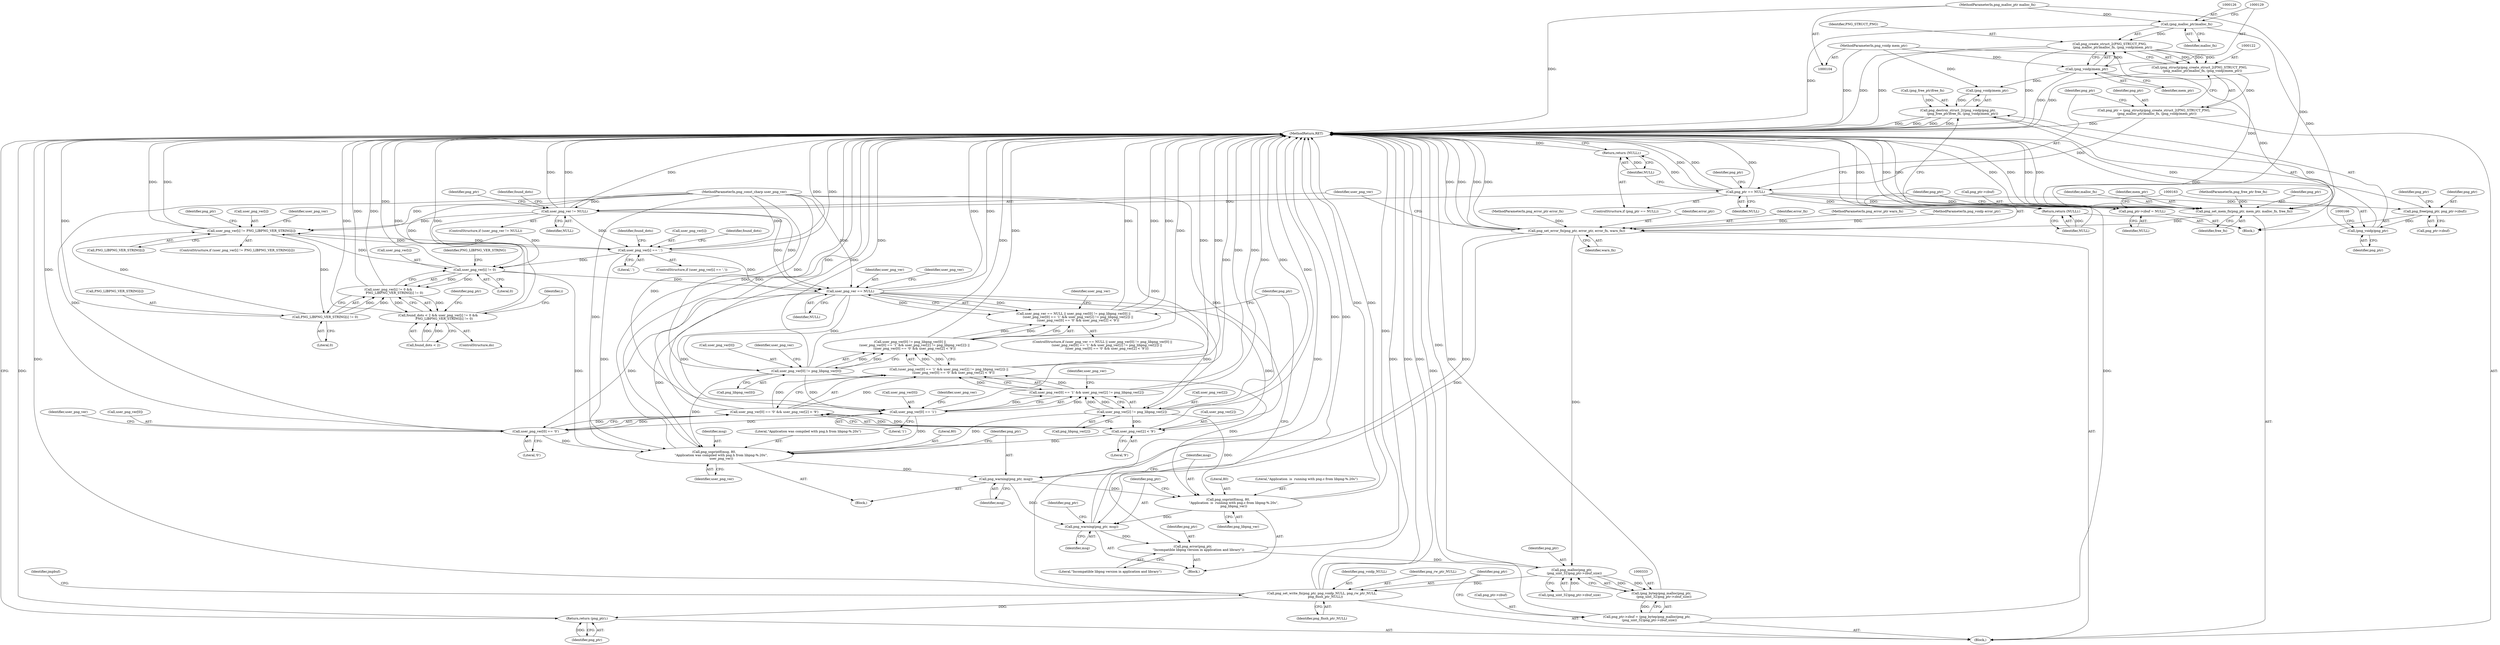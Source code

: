 digraph "0_Chrome_7f3d85b096f66870a15b37c2f40b219b2e292693_24@API" {
"1000123" [label="(Call,png_create_struct_2(PNG_STRUCT_PNG,\n      (png_malloc_ptr)malloc_fn, (png_voidp)mem_ptr))"];
"1000125" [label="(Call,(png_malloc_ptr)malloc_fn)"];
"1000110" [label="(MethodParameterIn,png_malloc_ptr malloc_fn)"];
"1000128" [label="(Call,(png_voidp)mem_ptr)"];
"1000109" [label="(MethodParameterIn,png_voidp mem_ptr)"];
"1000121" [label="(Call,(png_structp)png_create_struct_2(PNG_STRUCT_PNG,\n      (png_malloc_ptr)malloc_fn, (png_voidp)mem_ptr))"];
"1000119" [label="(Call,png_ptr = (png_structp)png_create_struct_2(PNG_STRUCT_PNG,\n      (png_malloc_ptr)malloc_fn, (png_voidp)mem_ptr))"];
"1000132" [label="(Call,png_ptr == NULL)"];
"1000135" [label="(Return,return (NULL);)"];
"1000151" [label="(Call,png_free(png_ptr, png_ptr->zbuf))"];
"1000162" [label="(Call,(png_voidp)png_ptr)"];
"1000161" [label="(Call,png_destroy_struct_2((png_voidp)png_ptr,\n         (png_free_ptr)free_fn, (png_voidp)mem_ptr))"];
"1000156" [label="(Call,png_ptr->zbuf = NULL)"];
"1000171" [label="(Return,return (NULL);)"];
"1000180" [label="(Call,png_set_mem_fn(png_ptr, mem_ptr, malloc_fn, free_fn))"];
"1000185" [label="(Call,png_set_error_fn(png_ptr, error_ptr, error_fn, warn_fn))"];
"1000304" [label="(Call,png_warning(png_ptr, msg))"];
"1000307" [label="(Call,png_snprintf(msg, 80,\n           \"Application  is  running with png.c from libpng-%.20s\",\n           png_libpng_ver))"];
"1000312" [label="(Call,png_warning(png_ptr, msg))"];
"1000320" [label="(Call,png_error(png_ptr,\n           \"Incompatible libpng version in application and library\"))"];
"1000334" [label="(Call,png_malloc(png_ptr,\n     (png_uint_32)png_ptr->zbuf_size))"];
"1000332" [label="(Call,(png_bytep)png_malloc(png_ptr,\n     (png_uint_32)png_ptr->zbuf_size))"];
"1000328" [label="(Call,png_ptr->zbuf = (png_bytep)png_malloc(png_ptr,\n     (png_uint_32)png_ptr->zbuf_size))"];
"1000341" [label="(Call,png_set_write_fn(png_ptr, png_voidp_NULL, png_rw_ptr_NULL,\n       png_flush_ptr_NULL))"];
"1000357" [label="(Return,return (png_ptr);)"];
"1000191" [label="(Call,user_png_ver != NULL)"];
"1000208" [label="(Call,user_png_ver[i] != PNG_LIBPNG_VER_STRING[i])"];
"1000221" [label="(Call,user_png_ver[i] == '.')"];
"1000233" [label="(Call,user_png_ver[i] != 0)"];
"1000232" [label="(Call,user_png_ver[i] != 0 &&\n            PNG_LIBPNG_VER_STRING[i] != 0)"];
"1000228" [label="(Call,found_dots < 2 && user_png_ver[i] != 0 &&\n            PNG_LIBPNG_VER_STRING[i] != 0)"];
"1000258" [label="(Call,user_png_ver == NULL)"];
"1000257" [label="(Call,user_png_ver == NULL || user_png_ver[0] != png_libpng_ver[0] ||\n         (user_png_ver[0] == '1' && user_png_ver[2] != png_libpng_ver[2]) ||\n         (user_png_ver[0] == '0' && user_png_ver[2] < '9'))"];
"1000262" [label="(Call,user_png_ver[0] != png_libpng_ver[0])"];
"1000261" [label="(Call,user_png_ver[0] != png_libpng_ver[0] ||\n         (user_png_ver[0] == '1' && user_png_ver[2] != png_libpng_ver[2]) ||\n         (user_png_ver[0] == '0' && user_png_ver[2] < '9'))"];
"1000271" [label="(Call,user_png_ver[0] == '1')"];
"1000270" [label="(Call,user_png_ver[0] == '1' && user_png_ver[2] != png_libpng_ver[2])"];
"1000269" [label="(Call,(user_png_ver[0] == '1' && user_png_ver[2] != png_libpng_ver[2]) ||\n         (user_png_ver[0] == '0' && user_png_ver[2] < '9'))"];
"1000284" [label="(Call,user_png_ver[0] == '0')"];
"1000283" [label="(Call,user_png_ver[0] == '0' && user_png_ver[2] < '9')"];
"1000299" [label="(Call,png_snprintf(msg, 80,\n              \"Application was compiled with png.h from libpng-%.20s\",\n              user_png_ver))"];
"1000276" [label="(Call,user_png_ver[2] != png_libpng_ver[2])"];
"1000289" [label="(Call,user_png_ver[2] < '9')"];
"1000238" [label="(Call,PNG_LIBPNG_VER_STRING[i] != 0)"];
"1000135" [label="(Return,return (NULL);)"];
"1000263" [label="(Call,user_png_ver[0])"];
"1000150" [label="(Block,)"];
"1000357" [label="(Return,return (png_ptr);)"];
"1000156" [label="(Call,png_ptr->zbuf = NULL)"];
"1000191" [label="(Call,user_png_ver != NULL)"];
"1000272" [label="(Call,user_png_ver[0])"];
"1000161" [label="(Call,png_destroy_struct_2((png_voidp)png_ptr,\n         (png_free_ptr)free_fn, (png_voidp)mem_ptr))"];
"1000257" [label="(Call,user_png_ver == NULL || user_png_ver[0] != png_libpng_ver[0] ||\n         (user_png_ver[0] == '1' && user_png_ver[2] != png_libpng_ver[2]) ||\n         (user_png_ver[0] == '0' && user_png_ver[2] < '9'))"];
"1000320" [label="(Call,png_error(png_ptr,\n           \"Incompatible libpng version in application and library\"))"];
"1000303" [label="(Identifier,user_png_ver)"];
"1000280" [label="(Call,png_libpng_ver[2])"];
"1000232" [label="(Call,user_png_ver[i] != 0 &&\n            PNG_LIBPNG_VER_STRING[i] != 0)"];
"1000266" [label="(Call,png_libpng_ver[0])"];
"1000297" [label="(Identifier,user_png_ver)"];
"1000192" [label="(Identifier,user_png_ver)"];
"1000125" [label="(Call,(png_malloc_ptr)malloc_fn)"];
"1000107" [label="(MethodParameterIn,png_error_ptr error_fn)"];
"1000229" [label="(Call,found_dots < 2)"];
"1000291" [label="(Identifier,user_png_ver)"];
"1000165" [label="(Call,(png_free_ptr)free_fn)"];
"1000275" [label="(Literal,'1')"];
"1000345" [label="(Identifier,png_flush_ptr_NULL)"];
"1000134" [label="(Identifier,NULL)"];
"1000304" [label="(Call,png_warning(png_ptr, msg))"];
"1000239" [label="(Call,PNG_LIBPNG_VER_STRING[i])"];
"1000312" [label="(Call,png_warning(png_ptr, msg))"];
"1000230" [label="(Identifier,found_dots)"];
"1000270" [label="(Call,user_png_ver[0] == '1' && user_png_ver[2] != png_libpng_ver[2])"];
"1000278" [label="(Identifier,user_png_ver)"];
"1000172" [label="(Identifier,NULL)"];
"1000222" [label="(Call,user_png_ver[i])"];
"1000344" [label="(Identifier,png_rw_ptr_NULL)"];
"1000186" [label="(Identifier,png_ptr)"];
"1000183" [label="(Identifier,malloc_fn)"];
"1000212" [label="(Call,PNG_LIBPNG_VER_STRING[i])"];
"1000228" [label="(Call,found_dots < 2 && user_png_ver[i] != 0 &&\n            PNG_LIBPNG_VER_STRING[i] != 0)"];
"1000306" [label="(Identifier,msg)"];
"1000123" [label="(Call,png_create_struct_2(PNG_STRUCT_PNG,\n      (png_malloc_ptr)malloc_fn, (png_voidp)mem_ptr))"];
"1000293" [label="(Literal,'9')"];
"1000185" [label="(Call,png_set_error_fn(png_ptr, error_ptr, error_fn, warn_fn))"];
"1000300" [label="(Identifier,msg)"];
"1000288" [label="(Literal,'0')"];
"1000261" [label="(Call,user_png_ver[0] != png_libpng_ver[0] ||\n         (user_png_ver[0] == '1' && user_png_ver[2] != png_libpng_ver[2]) ||\n         (user_png_ver[0] == '0' && user_png_ver[2] < '9'))"];
"1000127" [label="(Identifier,malloc_fn)"];
"1000132" [label="(Call,png_ptr == NULL)"];
"1000294" [label="(Block,)"];
"1000328" [label="(Call,png_ptr->zbuf = (png_bytep)png_malloc(png_ptr,\n     (png_uint_32)png_ptr->zbuf_size))"];
"1000277" [label="(Call,user_png_ver[2])"];
"1000286" [label="(Identifier,user_png_ver)"];
"1000203" [label="(ControlStructure,do)"];
"1000309" [label="(Literal,80)"];
"1000283" [label="(Call,user_png_ver[0] == '0' && user_png_ver[2] < '9')"];
"1000299" [label="(Call,png_snprintf(msg, 80,\n              \"Application was compiled with png.h from libpng-%.20s\",\n              user_png_ver))"];
"1000329" [label="(Call,png_ptr->zbuf)"];
"1000290" [label="(Call,user_png_ver[2])"];
"1000131" [label="(ControlStructure,if (png_ptr == NULL))"];
"1000260" [label="(Identifier,NULL)"];
"1000164" [label="(Identifier,png_ptr)"];
"1000184" [label="(Identifier,free_fn)"];
"1000307" [label="(Call,png_snprintf(msg, 80,\n           \"Application  is  running with png.c from libpng-%.20s\",\n           png_libpng_ver))"];
"1000190" [label="(ControlStructure,if (user_png_ver != NULL))"];
"1000182" [label="(Identifier,mem_ptr)"];
"1000359" [label="(MethodReturn,RET)"];
"1000233" [label="(Call,user_png_ver[i] != 0)"];
"1000284" [label="(Call,user_png_ver[0] == '0')"];
"1000343" [label="(Identifier,png_voidp_NULL)"];
"1000313" [label="(Identifier,png_ptr)"];
"1000151" [label="(Call,png_free(png_ptr, png_ptr->zbuf))"];
"1000259" [label="(Identifier,user_png_ver)"];
"1000139" [label="(Identifier,png_ptr)"];
"1000221" [label="(Call,user_png_ver[i] == '.')"];
"1000207" [label="(ControlStructure,if (user_png_ver[i] != PNG_LIBPNG_VER_STRING[i]))"];
"1000332" [label="(Call,(png_bytep)png_malloc(png_ptr,\n     (png_uint_32)png_ptr->zbuf_size))"];
"1000237" [label="(Literal,0)"];
"1000298" [label="(Block,)"];
"1000342" [label="(Identifier,png_ptr)"];
"1000160" [label="(Identifier,NULL)"];
"1000217" [label="(Identifier,png_ptr)"];
"1000119" [label="(Call,png_ptr = (png_structp)png_create_struct_2(PNG_STRUCT_PNG,\n      (png_malloc_ptr)malloc_fn, (png_voidp)mem_ptr))"];
"1000240" [label="(Identifier,PNG_LIBPNG_VER_STRING)"];
"1000157" [label="(Call,png_ptr->zbuf)"];
"1000128" [label="(Call,(png_voidp)mem_ptr)"];
"1000158" [label="(Identifier,png_ptr)"];
"1000302" [label="(Literal,\"Application was compiled with png.h from libpng-%.20s\")"];
"1000111" [label="(MethodParameterIn,png_free_ptr free_fn)"];
"1000311" [label="(Identifier,png_libpng_ver)"];
"1000187" [label="(Identifier,error_ptr)"];
"1000225" [label="(Literal,'.')"];
"1000317" [label="(Identifier,png_ptr)"];
"1000130" [label="(Identifier,mem_ptr)"];
"1000189" [label="(Identifier,warn_fn)"];
"1000109" [label="(MethodParameterIn,png_voidp mem_ptr)"];
"1000136" [label="(Identifier,NULL)"];
"1000209" [label="(Call,user_png_ver[i])"];
"1000256" [label="(ControlStructure,if (user_png_ver == NULL || user_png_ver[0] != png_libpng_ver[0] ||\n         (user_png_ver[0] == '1' && user_png_ver[2] != png_libpng_ver[2]) ||\n         (user_png_ver[0] == '0' && user_png_ver[2] < '9')))"];
"1000168" [label="(Call,(png_voidp)mem_ptr)"];
"1000188" [label="(Identifier,error_fn)"];
"1000358" [label="(Identifier,png_ptr)"];
"1000181" [label="(Identifier,png_ptr)"];
"1000314" [label="(Identifier,msg)"];
"1000264" [label="(Identifier,user_png_ver)"];
"1000348" [label="(Identifier,jmpbuf)"];
"1000322" [label="(Literal,\"Incompatible libpng version in application and library\")"];
"1000206" [label="(Identifier,i)"];
"1000121" [label="(Call,(png_structp)png_create_struct_2(PNG_STRUCT_PNG,\n      (png_malloc_ptr)malloc_fn, (png_voidp)mem_ptr))"];
"1000310" [label="(Literal,\"Application  is  running with png.c from libpng-%.20s\")"];
"1000110" [label="(MethodParameterIn,png_malloc_ptr malloc_fn)"];
"1000112" [label="(Block,)"];
"1000220" [label="(ControlStructure,if (user_png_ver[i] == '.'))"];
"1000153" [label="(Call,png_ptr->zbuf)"];
"1000325" [label="(Identifier,png_ptr)"];
"1000180" [label="(Call,png_set_mem_fn(png_ptr, mem_ptr, malloc_fn, free_fn))"];
"1000223" [label="(Identifier,user_png_ver)"];
"1000120" [label="(Identifier,png_ptr)"];
"1000234" [label="(Call,user_png_ver[i])"];
"1000124" [label="(Identifier,PNG_STRUCT_PNG)"];
"1000246" [label="(Identifier,png_ptr)"];
"1000197" [label="(Identifier,found_dots)"];
"1000269" [label="(Call,(user_png_ver[0] == '1' && user_png_ver[2] != png_libpng_ver[2]) ||\n         (user_png_ver[0] == '0' && user_png_ver[2] < '9'))"];
"1000273" [label="(Identifier,user_png_ver)"];
"1000162" [label="(Call,(png_voidp)png_ptr)"];
"1000108" [label="(MethodParameterIn,png_error_ptr warn_fn)"];
"1000271" [label="(Call,user_png_ver[0] == '1')"];
"1000334" [label="(Call,png_malloc(png_ptr,\n     (png_uint_32)png_ptr->zbuf_size))"];
"1000242" [label="(Literal,0)"];
"1000262" [label="(Call,user_png_ver[0] != png_libpng_ver[0])"];
"1000258" [label="(Call,user_png_ver == NULL)"];
"1000133" [label="(Identifier,png_ptr)"];
"1000305" [label="(Identifier,png_ptr)"];
"1000289" [label="(Call,user_png_ver[2] < '9')"];
"1000341" [label="(Call,png_set_write_fn(png_ptr, png_voidp_NULL, png_rw_ptr_NULL,\n       png_flush_ptr_NULL))"];
"1000301" [label="(Literal,80)"];
"1000208" [label="(Call,user_png_ver[i] != PNG_LIBPNG_VER_STRING[i])"];
"1000238" [label="(Call,PNG_LIBPNG_VER_STRING[i] != 0)"];
"1000308" [label="(Identifier,msg)"];
"1000335" [label="(Identifier,png_ptr)"];
"1000227" [label="(Identifier,found_dots)"];
"1000193" [label="(Identifier,NULL)"];
"1000105" [label="(MethodParameterIn,png_const_charp user_png_ver)"];
"1000321" [label="(Identifier,png_ptr)"];
"1000152" [label="(Identifier,png_ptr)"];
"1000252" [label="(Identifier,png_ptr)"];
"1000285" [label="(Call,user_png_ver[0])"];
"1000336" [label="(Call,(png_uint_32)png_ptr->zbuf_size)"];
"1000106" [label="(MethodParameterIn,png_voidp error_ptr)"];
"1000276" [label="(Call,user_png_ver[2] != png_libpng_ver[2])"];
"1000171" [label="(Return,return (NULL);)"];
"1000123" -> "1000121"  [label="AST: "];
"1000123" -> "1000128"  [label="CFG: "];
"1000124" -> "1000123"  [label="AST: "];
"1000125" -> "1000123"  [label="AST: "];
"1000128" -> "1000123"  [label="AST: "];
"1000121" -> "1000123"  [label="CFG: "];
"1000123" -> "1000359"  [label="DDG: "];
"1000123" -> "1000359"  [label="DDG: "];
"1000123" -> "1000359"  [label="DDG: "];
"1000123" -> "1000121"  [label="DDG: "];
"1000123" -> "1000121"  [label="DDG: "];
"1000123" -> "1000121"  [label="DDG: "];
"1000125" -> "1000123"  [label="DDG: "];
"1000128" -> "1000123"  [label="DDG: "];
"1000125" -> "1000127"  [label="CFG: "];
"1000126" -> "1000125"  [label="AST: "];
"1000127" -> "1000125"  [label="AST: "];
"1000129" -> "1000125"  [label="CFG: "];
"1000125" -> "1000359"  [label="DDG: "];
"1000110" -> "1000125"  [label="DDG: "];
"1000125" -> "1000180"  [label="DDG: "];
"1000110" -> "1000104"  [label="AST: "];
"1000110" -> "1000359"  [label="DDG: "];
"1000110" -> "1000180"  [label="DDG: "];
"1000128" -> "1000130"  [label="CFG: "];
"1000129" -> "1000128"  [label="AST: "];
"1000130" -> "1000128"  [label="AST: "];
"1000128" -> "1000359"  [label="DDG: "];
"1000109" -> "1000128"  [label="DDG: "];
"1000128" -> "1000168"  [label="DDG: "];
"1000128" -> "1000180"  [label="DDG: "];
"1000109" -> "1000104"  [label="AST: "];
"1000109" -> "1000359"  [label="DDG: "];
"1000109" -> "1000168"  [label="DDG: "];
"1000109" -> "1000180"  [label="DDG: "];
"1000121" -> "1000119"  [label="AST: "];
"1000122" -> "1000121"  [label="AST: "];
"1000119" -> "1000121"  [label="CFG: "];
"1000121" -> "1000359"  [label="DDG: "];
"1000121" -> "1000119"  [label="DDG: "];
"1000119" -> "1000112"  [label="AST: "];
"1000120" -> "1000119"  [label="AST: "];
"1000133" -> "1000119"  [label="CFG: "];
"1000119" -> "1000359"  [label="DDG: "];
"1000119" -> "1000132"  [label="DDG: "];
"1000132" -> "1000131"  [label="AST: "];
"1000132" -> "1000134"  [label="CFG: "];
"1000133" -> "1000132"  [label="AST: "];
"1000134" -> "1000132"  [label="AST: "];
"1000136" -> "1000132"  [label="CFG: "];
"1000139" -> "1000132"  [label="CFG: "];
"1000132" -> "1000359"  [label="DDG: "];
"1000132" -> "1000359"  [label="DDG: "];
"1000132" -> "1000359"  [label="DDG: "];
"1000132" -> "1000135"  [label="DDG: "];
"1000132" -> "1000151"  [label="DDG: "];
"1000132" -> "1000156"  [label="DDG: "];
"1000132" -> "1000171"  [label="DDG: "];
"1000132" -> "1000180"  [label="DDG: "];
"1000132" -> "1000191"  [label="DDG: "];
"1000135" -> "1000131"  [label="AST: "];
"1000135" -> "1000136"  [label="CFG: "];
"1000136" -> "1000135"  [label="AST: "];
"1000359" -> "1000135"  [label="CFG: "];
"1000135" -> "1000359"  [label="DDG: "];
"1000136" -> "1000135"  [label="DDG: "];
"1000151" -> "1000150"  [label="AST: "];
"1000151" -> "1000153"  [label="CFG: "];
"1000152" -> "1000151"  [label="AST: "];
"1000153" -> "1000151"  [label="AST: "];
"1000158" -> "1000151"  [label="CFG: "];
"1000151" -> "1000359"  [label="DDG: "];
"1000151" -> "1000162"  [label="DDG: "];
"1000162" -> "1000161"  [label="AST: "];
"1000162" -> "1000164"  [label="CFG: "];
"1000163" -> "1000162"  [label="AST: "];
"1000164" -> "1000162"  [label="AST: "];
"1000166" -> "1000162"  [label="CFG: "];
"1000162" -> "1000359"  [label="DDG: "];
"1000162" -> "1000161"  [label="DDG: "];
"1000161" -> "1000150"  [label="AST: "];
"1000161" -> "1000168"  [label="CFG: "];
"1000165" -> "1000161"  [label="AST: "];
"1000168" -> "1000161"  [label="AST: "];
"1000172" -> "1000161"  [label="CFG: "];
"1000161" -> "1000359"  [label="DDG: "];
"1000161" -> "1000359"  [label="DDG: "];
"1000161" -> "1000359"  [label="DDG: "];
"1000161" -> "1000359"  [label="DDG: "];
"1000165" -> "1000161"  [label="DDG: "];
"1000168" -> "1000161"  [label="DDG: "];
"1000156" -> "1000150"  [label="AST: "];
"1000156" -> "1000160"  [label="CFG: "];
"1000157" -> "1000156"  [label="AST: "];
"1000160" -> "1000156"  [label="AST: "];
"1000163" -> "1000156"  [label="CFG: "];
"1000156" -> "1000359"  [label="DDG: "];
"1000156" -> "1000359"  [label="DDG: "];
"1000171" -> "1000150"  [label="AST: "];
"1000171" -> "1000172"  [label="CFG: "];
"1000172" -> "1000171"  [label="AST: "];
"1000359" -> "1000171"  [label="CFG: "];
"1000171" -> "1000359"  [label="DDG: "];
"1000172" -> "1000171"  [label="DDG: "];
"1000180" -> "1000112"  [label="AST: "];
"1000180" -> "1000184"  [label="CFG: "];
"1000181" -> "1000180"  [label="AST: "];
"1000182" -> "1000180"  [label="AST: "];
"1000183" -> "1000180"  [label="AST: "];
"1000184" -> "1000180"  [label="AST: "];
"1000186" -> "1000180"  [label="CFG: "];
"1000180" -> "1000359"  [label="DDG: "];
"1000180" -> "1000359"  [label="DDG: "];
"1000180" -> "1000359"  [label="DDG: "];
"1000180" -> "1000359"  [label="DDG: "];
"1000111" -> "1000180"  [label="DDG: "];
"1000180" -> "1000185"  [label="DDG: "];
"1000185" -> "1000112"  [label="AST: "];
"1000185" -> "1000189"  [label="CFG: "];
"1000186" -> "1000185"  [label="AST: "];
"1000187" -> "1000185"  [label="AST: "];
"1000188" -> "1000185"  [label="AST: "];
"1000189" -> "1000185"  [label="AST: "];
"1000192" -> "1000185"  [label="CFG: "];
"1000185" -> "1000359"  [label="DDG: "];
"1000185" -> "1000359"  [label="DDG: "];
"1000185" -> "1000359"  [label="DDG: "];
"1000185" -> "1000359"  [label="DDG: "];
"1000106" -> "1000185"  [label="DDG: "];
"1000107" -> "1000185"  [label="DDG: "];
"1000108" -> "1000185"  [label="DDG: "];
"1000185" -> "1000304"  [label="DDG: "];
"1000185" -> "1000312"  [label="DDG: "];
"1000185" -> "1000334"  [label="DDG: "];
"1000304" -> "1000298"  [label="AST: "];
"1000304" -> "1000306"  [label="CFG: "];
"1000305" -> "1000304"  [label="AST: "];
"1000306" -> "1000304"  [label="AST: "];
"1000308" -> "1000304"  [label="CFG: "];
"1000299" -> "1000304"  [label="DDG: "];
"1000304" -> "1000307"  [label="DDG: "];
"1000304" -> "1000312"  [label="DDG: "];
"1000307" -> "1000294"  [label="AST: "];
"1000307" -> "1000311"  [label="CFG: "];
"1000308" -> "1000307"  [label="AST: "];
"1000309" -> "1000307"  [label="AST: "];
"1000310" -> "1000307"  [label="AST: "];
"1000311" -> "1000307"  [label="AST: "];
"1000313" -> "1000307"  [label="CFG: "];
"1000307" -> "1000359"  [label="DDG: "];
"1000307" -> "1000359"  [label="DDG: "];
"1000276" -> "1000307"  [label="DDG: "];
"1000262" -> "1000307"  [label="DDG: "];
"1000307" -> "1000312"  [label="DDG: "];
"1000312" -> "1000294"  [label="AST: "];
"1000312" -> "1000314"  [label="CFG: "];
"1000313" -> "1000312"  [label="AST: "];
"1000314" -> "1000312"  [label="AST: "];
"1000317" -> "1000312"  [label="CFG: "];
"1000312" -> "1000359"  [label="DDG: "];
"1000312" -> "1000359"  [label="DDG: "];
"1000312" -> "1000320"  [label="DDG: "];
"1000320" -> "1000294"  [label="AST: "];
"1000320" -> "1000322"  [label="CFG: "];
"1000321" -> "1000320"  [label="AST: "];
"1000322" -> "1000320"  [label="AST: "];
"1000325" -> "1000320"  [label="CFG: "];
"1000320" -> "1000359"  [label="DDG: "];
"1000320" -> "1000334"  [label="DDG: "];
"1000334" -> "1000332"  [label="AST: "];
"1000334" -> "1000336"  [label="CFG: "];
"1000335" -> "1000334"  [label="AST: "];
"1000336" -> "1000334"  [label="AST: "];
"1000332" -> "1000334"  [label="CFG: "];
"1000334" -> "1000359"  [label="DDG: "];
"1000334" -> "1000332"  [label="DDG: "];
"1000334" -> "1000332"  [label="DDG: "];
"1000336" -> "1000334"  [label="DDG: "];
"1000334" -> "1000341"  [label="DDG: "];
"1000332" -> "1000328"  [label="AST: "];
"1000333" -> "1000332"  [label="AST: "];
"1000328" -> "1000332"  [label="CFG: "];
"1000332" -> "1000359"  [label="DDG: "];
"1000332" -> "1000328"  [label="DDG: "];
"1000328" -> "1000112"  [label="AST: "];
"1000329" -> "1000328"  [label="AST: "];
"1000342" -> "1000328"  [label="CFG: "];
"1000328" -> "1000359"  [label="DDG: "];
"1000328" -> "1000359"  [label="DDG: "];
"1000341" -> "1000112"  [label="AST: "];
"1000341" -> "1000345"  [label="CFG: "];
"1000342" -> "1000341"  [label="AST: "];
"1000343" -> "1000341"  [label="AST: "];
"1000344" -> "1000341"  [label="AST: "];
"1000345" -> "1000341"  [label="AST: "];
"1000348" -> "1000341"  [label="CFG: "];
"1000341" -> "1000359"  [label="DDG: "];
"1000341" -> "1000359"  [label="DDG: "];
"1000341" -> "1000359"  [label="DDG: "];
"1000341" -> "1000359"  [label="DDG: "];
"1000341" -> "1000359"  [label="DDG: "];
"1000341" -> "1000357"  [label="DDG: "];
"1000357" -> "1000112"  [label="AST: "];
"1000357" -> "1000358"  [label="CFG: "];
"1000358" -> "1000357"  [label="AST: "];
"1000359" -> "1000357"  [label="CFG: "];
"1000357" -> "1000359"  [label="DDG: "];
"1000358" -> "1000357"  [label="DDG: "];
"1000191" -> "1000190"  [label="AST: "];
"1000191" -> "1000193"  [label="CFG: "];
"1000192" -> "1000191"  [label="AST: "];
"1000193" -> "1000191"  [label="AST: "];
"1000197" -> "1000191"  [label="CFG: "];
"1000246" -> "1000191"  [label="CFG: "];
"1000191" -> "1000359"  [label="DDG: "];
"1000191" -> "1000359"  [label="DDG: "];
"1000191" -> "1000359"  [label="DDG: "];
"1000105" -> "1000191"  [label="DDG: "];
"1000191" -> "1000208"  [label="DDG: "];
"1000191" -> "1000221"  [label="DDG: "];
"1000191" -> "1000233"  [label="DDG: "];
"1000191" -> "1000258"  [label="DDG: "];
"1000191" -> "1000258"  [label="DDG: "];
"1000208" -> "1000207"  [label="AST: "];
"1000208" -> "1000212"  [label="CFG: "];
"1000209" -> "1000208"  [label="AST: "];
"1000212" -> "1000208"  [label="AST: "];
"1000217" -> "1000208"  [label="CFG: "];
"1000223" -> "1000208"  [label="CFG: "];
"1000208" -> "1000359"  [label="DDG: "];
"1000208" -> "1000359"  [label="DDG: "];
"1000221" -> "1000208"  [label="DDG: "];
"1000233" -> "1000208"  [label="DDG: "];
"1000105" -> "1000208"  [label="DDG: "];
"1000238" -> "1000208"  [label="DDG: "];
"1000208" -> "1000221"  [label="DDG: "];
"1000208" -> "1000238"  [label="DDG: "];
"1000221" -> "1000220"  [label="AST: "];
"1000221" -> "1000225"  [label="CFG: "];
"1000222" -> "1000221"  [label="AST: "];
"1000225" -> "1000221"  [label="AST: "];
"1000230" -> "1000221"  [label="CFG: "];
"1000227" -> "1000221"  [label="CFG: "];
"1000221" -> "1000359"  [label="DDG: "];
"1000221" -> "1000359"  [label="DDG: "];
"1000105" -> "1000221"  [label="DDG: "];
"1000221" -> "1000233"  [label="DDG: "];
"1000221" -> "1000258"  [label="DDG: "];
"1000221" -> "1000299"  [label="DDG: "];
"1000233" -> "1000232"  [label="AST: "];
"1000233" -> "1000237"  [label="CFG: "];
"1000234" -> "1000233"  [label="AST: "];
"1000237" -> "1000233"  [label="AST: "];
"1000240" -> "1000233"  [label="CFG: "];
"1000232" -> "1000233"  [label="CFG: "];
"1000233" -> "1000359"  [label="DDG: "];
"1000233" -> "1000232"  [label="DDG: "];
"1000233" -> "1000232"  [label="DDG: "];
"1000105" -> "1000233"  [label="DDG: "];
"1000233" -> "1000258"  [label="DDG: "];
"1000233" -> "1000299"  [label="DDG: "];
"1000232" -> "1000228"  [label="AST: "];
"1000232" -> "1000238"  [label="CFG: "];
"1000238" -> "1000232"  [label="AST: "];
"1000228" -> "1000232"  [label="CFG: "];
"1000232" -> "1000359"  [label="DDG: "];
"1000232" -> "1000359"  [label="DDG: "];
"1000232" -> "1000228"  [label="DDG: "];
"1000232" -> "1000228"  [label="DDG: "];
"1000238" -> "1000232"  [label="DDG: "];
"1000238" -> "1000232"  [label="DDG: "];
"1000228" -> "1000203"  [label="AST: "];
"1000228" -> "1000229"  [label="CFG: "];
"1000229" -> "1000228"  [label="AST: "];
"1000206" -> "1000228"  [label="CFG: "];
"1000252" -> "1000228"  [label="CFG: "];
"1000228" -> "1000359"  [label="DDG: "];
"1000228" -> "1000359"  [label="DDG: "];
"1000228" -> "1000359"  [label="DDG: "];
"1000229" -> "1000228"  [label="DDG: "];
"1000229" -> "1000228"  [label="DDG: "];
"1000258" -> "1000257"  [label="AST: "];
"1000258" -> "1000260"  [label="CFG: "];
"1000259" -> "1000258"  [label="AST: "];
"1000260" -> "1000258"  [label="AST: "];
"1000264" -> "1000258"  [label="CFG: "];
"1000257" -> "1000258"  [label="CFG: "];
"1000258" -> "1000359"  [label="DDG: "];
"1000258" -> "1000359"  [label="DDG: "];
"1000258" -> "1000257"  [label="DDG: "];
"1000258" -> "1000257"  [label="DDG: "];
"1000105" -> "1000258"  [label="DDG: "];
"1000258" -> "1000262"  [label="DDG: "];
"1000258" -> "1000271"  [label="DDG: "];
"1000258" -> "1000276"  [label="DDG: "];
"1000258" -> "1000284"  [label="DDG: "];
"1000258" -> "1000289"  [label="DDG: "];
"1000258" -> "1000299"  [label="DDG: "];
"1000257" -> "1000256"  [label="AST: "];
"1000257" -> "1000261"  [label="CFG: "];
"1000261" -> "1000257"  [label="AST: "];
"1000297" -> "1000257"  [label="CFG: "];
"1000325" -> "1000257"  [label="CFG: "];
"1000257" -> "1000359"  [label="DDG: "];
"1000257" -> "1000359"  [label="DDG: "];
"1000257" -> "1000359"  [label="DDG: "];
"1000261" -> "1000257"  [label="DDG: "];
"1000261" -> "1000257"  [label="DDG: "];
"1000262" -> "1000261"  [label="AST: "];
"1000262" -> "1000266"  [label="CFG: "];
"1000263" -> "1000262"  [label="AST: "];
"1000266" -> "1000262"  [label="AST: "];
"1000273" -> "1000262"  [label="CFG: "];
"1000261" -> "1000262"  [label="CFG: "];
"1000262" -> "1000359"  [label="DDG: "];
"1000262" -> "1000359"  [label="DDG: "];
"1000262" -> "1000261"  [label="DDG: "];
"1000262" -> "1000261"  [label="DDG: "];
"1000105" -> "1000262"  [label="DDG: "];
"1000262" -> "1000271"  [label="DDG: "];
"1000262" -> "1000299"  [label="DDG: "];
"1000261" -> "1000269"  [label="CFG: "];
"1000269" -> "1000261"  [label="AST: "];
"1000261" -> "1000359"  [label="DDG: "];
"1000261" -> "1000359"  [label="DDG: "];
"1000269" -> "1000261"  [label="DDG: "];
"1000269" -> "1000261"  [label="DDG: "];
"1000271" -> "1000270"  [label="AST: "];
"1000271" -> "1000275"  [label="CFG: "];
"1000272" -> "1000271"  [label="AST: "];
"1000275" -> "1000271"  [label="AST: "];
"1000278" -> "1000271"  [label="CFG: "];
"1000270" -> "1000271"  [label="CFG: "];
"1000271" -> "1000359"  [label="DDG: "];
"1000271" -> "1000270"  [label="DDG: "];
"1000271" -> "1000270"  [label="DDG: "];
"1000105" -> "1000271"  [label="DDG: "];
"1000271" -> "1000284"  [label="DDG: "];
"1000271" -> "1000299"  [label="DDG: "];
"1000270" -> "1000269"  [label="AST: "];
"1000270" -> "1000276"  [label="CFG: "];
"1000276" -> "1000270"  [label="AST: "];
"1000286" -> "1000270"  [label="CFG: "];
"1000269" -> "1000270"  [label="CFG: "];
"1000270" -> "1000359"  [label="DDG: "];
"1000270" -> "1000359"  [label="DDG: "];
"1000270" -> "1000269"  [label="DDG: "];
"1000270" -> "1000269"  [label="DDG: "];
"1000276" -> "1000270"  [label="DDG: "];
"1000276" -> "1000270"  [label="DDG: "];
"1000269" -> "1000283"  [label="CFG: "];
"1000283" -> "1000269"  [label="AST: "];
"1000269" -> "1000359"  [label="DDG: "];
"1000269" -> "1000359"  [label="DDG: "];
"1000283" -> "1000269"  [label="DDG: "];
"1000283" -> "1000269"  [label="DDG: "];
"1000284" -> "1000283"  [label="AST: "];
"1000284" -> "1000288"  [label="CFG: "];
"1000285" -> "1000284"  [label="AST: "];
"1000288" -> "1000284"  [label="AST: "];
"1000291" -> "1000284"  [label="CFG: "];
"1000283" -> "1000284"  [label="CFG: "];
"1000284" -> "1000359"  [label="DDG: "];
"1000284" -> "1000283"  [label="DDG: "];
"1000284" -> "1000283"  [label="DDG: "];
"1000105" -> "1000284"  [label="DDG: "];
"1000284" -> "1000299"  [label="DDG: "];
"1000283" -> "1000289"  [label="CFG: "];
"1000289" -> "1000283"  [label="AST: "];
"1000283" -> "1000359"  [label="DDG: "];
"1000283" -> "1000359"  [label="DDG: "];
"1000289" -> "1000283"  [label="DDG: "];
"1000289" -> "1000283"  [label="DDG: "];
"1000299" -> "1000298"  [label="AST: "];
"1000299" -> "1000303"  [label="CFG: "];
"1000300" -> "1000299"  [label="AST: "];
"1000301" -> "1000299"  [label="AST: "];
"1000302" -> "1000299"  [label="AST: "];
"1000303" -> "1000299"  [label="AST: "];
"1000305" -> "1000299"  [label="CFG: "];
"1000299" -> "1000359"  [label="DDG: "];
"1000299" -> "1000359"  [label="DDG: "];
"1000289" -> "1000299"  [label="DDG: "];
"1000276" -> "1000299"  [label="DDG: "];
"1000105" -> "1000299"  [label="DDG: "];
"1000276" -> "1000280"  [label="CFG: "];
"1000277" -> "1000276"  [label="AST: "];
"1000280" -> "1000276"  [label="AST: "];
"1000276" -> "1000359"  [label="DDG: "];
"1000276" -> "1000359"  [label="DDG: "];
"1000105" -> "1000276"  [label="DDG: "];
"1000276" -> "1000289"  [label="DDG: "];
"1000289" -> "1000293"  [label="CFG: "];
"1000290" -> "1000289"  [label="AST: "];
"1000293" -> "1000289"  [label="AST: "];
"1000289" -> "1000359"  [label="DDG: "];
"1000105" -> "1000289"  [label="DDG: "];
"1000238" -> "1000242"  [label="CFG: "];
"1000239" -> "1000238"  [label="AST: "];
"1000242" -> "1000238"  [label="AST: "];
"1000238" -> "1000359"  [label="DDG: "];
}
